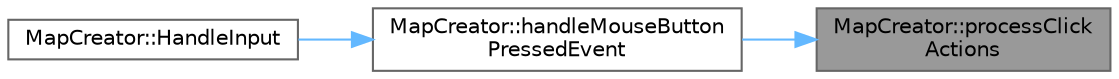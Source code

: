 digraph "MapCreator::processClickActions"
{
 // LATEX_PDF_SIZE
  bgcolor="transparent";
  edge [fontname=Helvetica,fontsize=10,labelfontname=Helvetica,labelfontsize=10];
  node [fontname=Helvetica,fontsize=10,shape=box,height=0.2,width=0.4];
  rankdir="RL";
  Node1 [id="Node000001",label="MapCreator::processClick\lActions",height=0.2,width=0.4,color="gray40", fillcolor="grey60", style="filled", fontcolor="black",tooltip="Checks where the user clicked on the screen eg. sidebar, map, buttons and calls the appropriate funct..."];
  Node1 -> Node2 [id="edge1_Node000001_Node000002",dir="back",color="steelblue1",style="solid",tooltip=" "];
  Node2 [id="Node000002",label="MapCreator::handleMouseButton\lPressedEvent",height=0.2,width=0.4,color="grey40", fillcolor="white", style="filled",URL="$class_map_creator.html#a4b26477932cbed5df4f0c011fed84e39",tooltip="Checks whether the event on the window was a click."];
  Node2 -> Node3 [id="edge2_Node000002_Node000003",dir="back",color="steelblue1",style="solid",tooltip=" "];
  Node3 [id="Node000003",label="MapCreator::HandleInput",height=0.2,width=0.4,color="grey40", fillcolor="white", style="filled",URL="$class_map_creator.html#a39254fe1fb7f9abe952ad5eb65ecf699",tooltip="Handles the inputs (clicks) of the user on the window and updates the game logic."];
}
